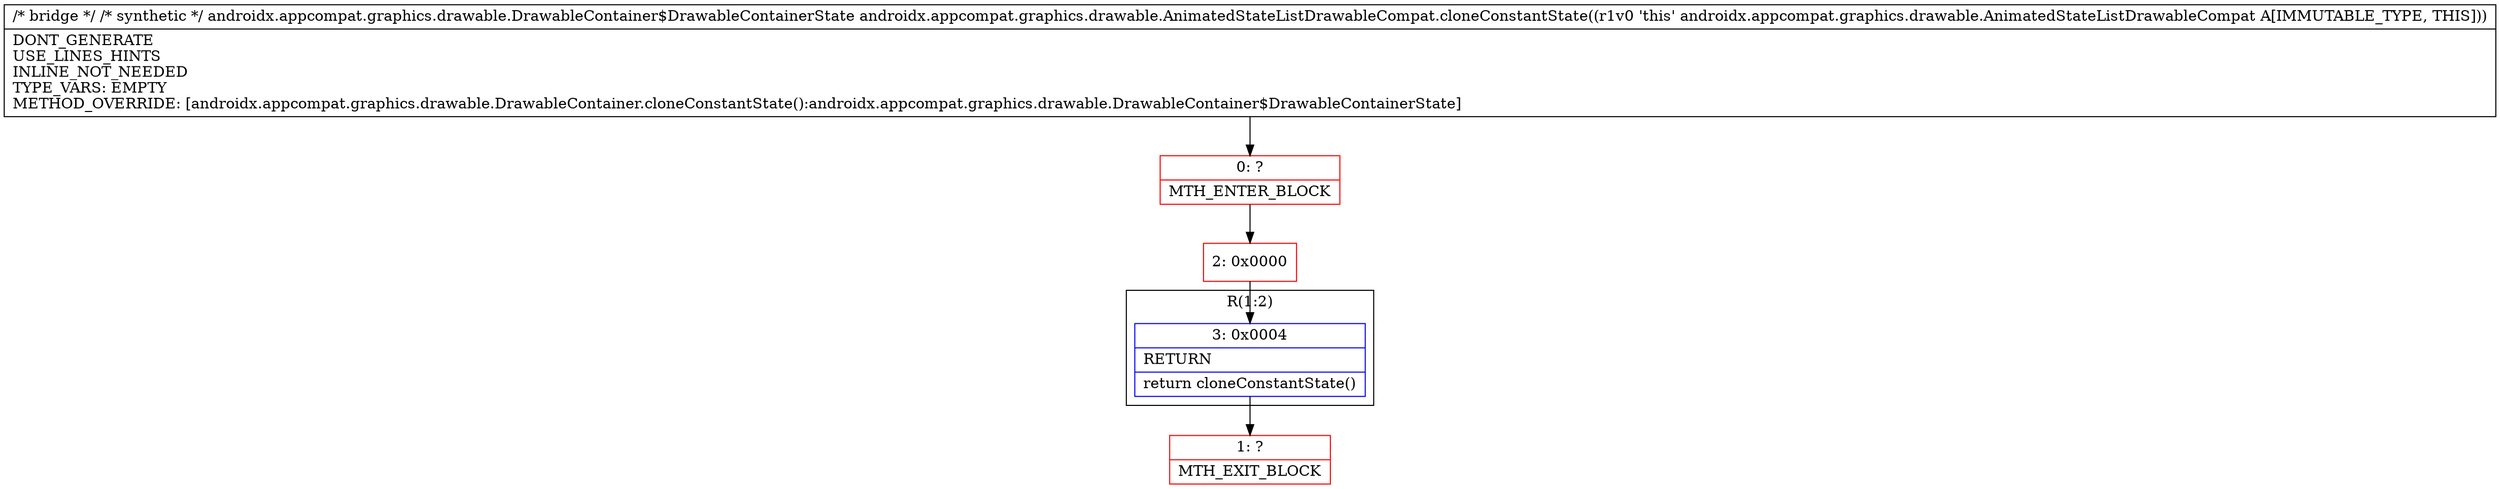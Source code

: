 digraph "CFG forandroidx.appcompat.graphics.drawable.AnimatedStateListDrawableCompat.cloneConstantState()Landroidx\/appcompat\/graphics\/drawable\/DrawableContainer$DrawableContainerState;" {
subgraph cluster_Region_2061163176 {
label = "R(1:2)";
node [shape=record,color=blue];
Node_3 [shape=record,label="{3\:\ 0x0004|RETURN\l|return cloneConstantState()\l}"];
}
Node_0 [shape=record,color=red,label="{0\:\ ?|MTH_ENTER_BLOCK\l}"];
Node_2 [shape=record,color=red,label="{2\:\ 0x0000}"];
Node_1 [shape=record,color=red,label="{1\:\ ?|MTH_EXIT_BLOCK\l}"];
MethodNode[shape=record,label="{\/* bridge *\/ \/* synthetic *\/ androidx.appcompat.graphics.drawable.DrawableContainer$DrawableContainerState androidx.appcompat.graphics.drawable.AnimatedStateListDrawableCompat.cloneConstantState((r1v0 'this' androidx.appcompat.graphics.drawable.AnimatedStateListDrawableCompat A[IMMUTABLE_TYPE, THIS]))  | DONT_GENERATE\lUSE_LINES_HINTS\lINLINE_NOT_NEEDED\lTYPE_VARS: EMPTY\lMETHOD_OVERRIDE: [androidx.appcompat.graphics.drawable.DrawableContainer.cloneConstantState():androidx.appcompat.graphics.drawable.DrawableContainer$DrawableContainerState]\l}"];
MethodNode -> Node_0;Node_3 -> Node_1;
Node_0 -> Node_2;
Node_2 -> Node_3;
}

